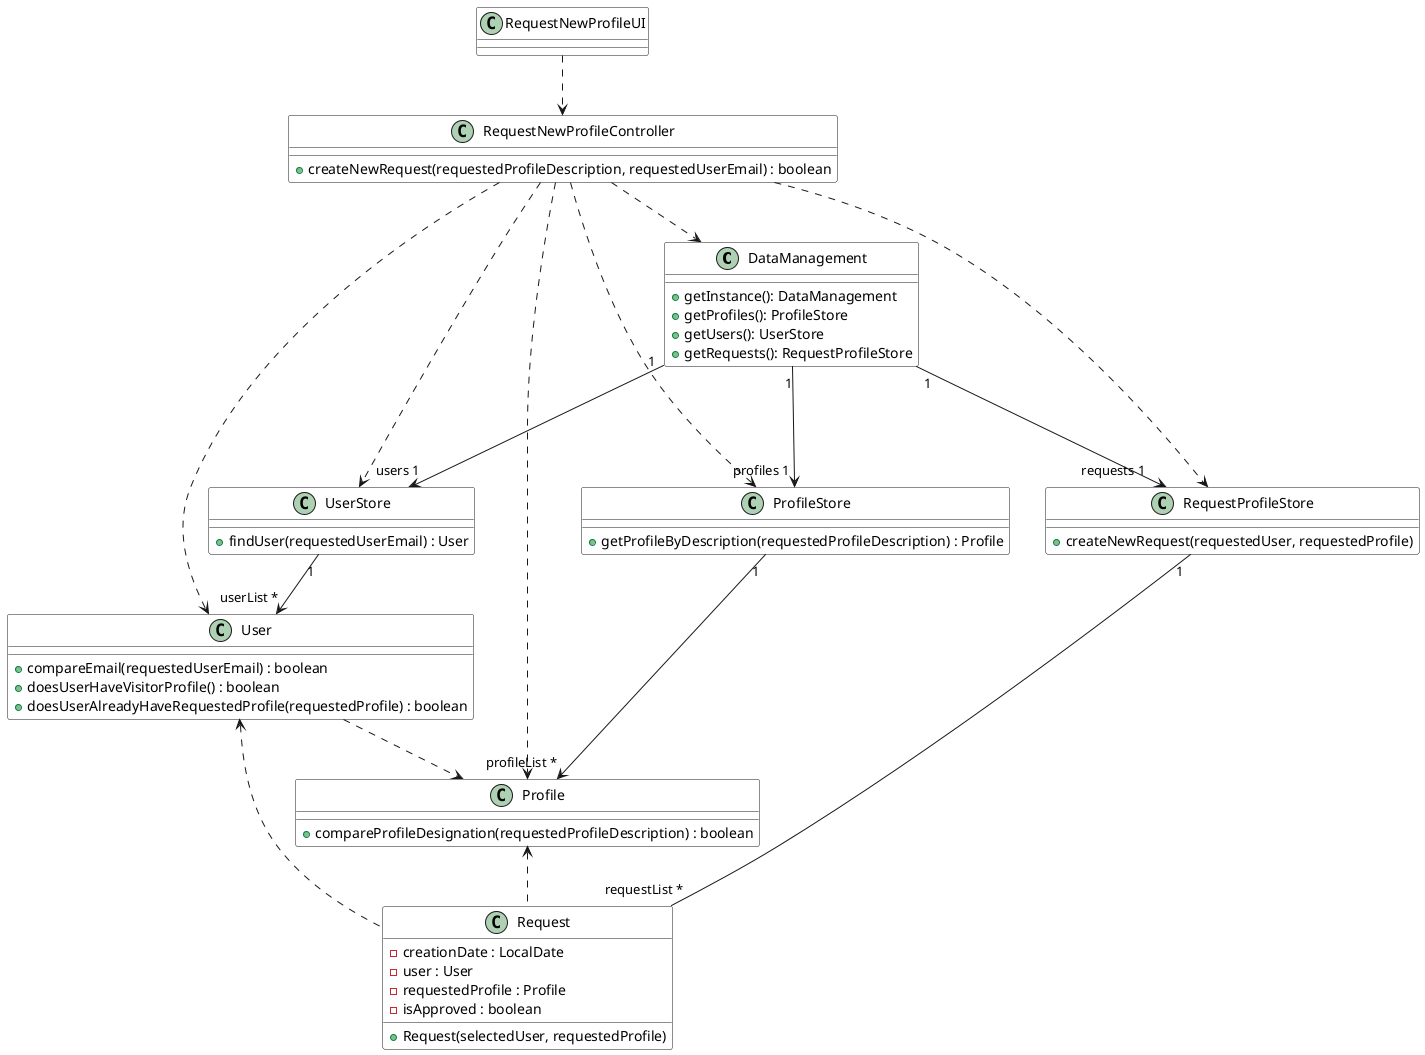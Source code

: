 @startuml
class DataManagement #FFFFFF {
	+getInstance(): DataManagement
	+getProfiles(): ProfileStore
	+getUsers(): UserStore
	+getRequests(): RequestProfileStore
}

class RequestProfileStore #FFFFFF {
+createNewRequest(requestedUser, requestedProfile)
}

class ProfileStore #FFFFFF {
+getProfileByDescription(requestedProfileDescription) : Profile
}

class UserStore #FFFFFF {
+findUser(requestedUserEmail) : User
}

class RequestNewProfileUI #FFFFFF
class RequestNewProfileController #FFFFFF {
	+createNewRequest(requestedProfileDescription, requestedUserEmail) : boolean
}

class Request #FFFFFF {
	-creationDate : LocalDate
	-user : User
	-requestedProfile : Profile
	-isApproved : boolean
	+Request(selectedUser, requestedProfile)
}

class User #FFFFFF {
+compareEmail(requestedUserEmail) : boolean
+doesUserHaveVisitorProfile() : boolean
+doesUserAlreadyHaveRequestedProfile(requestedProfile) : boolean
}

class Profile #FFFFFF {
+compareProfileDesignation(requestedProfileDescription) : boolean
}


RequestNewProfileController ..> DataManagement
RequestNewProfileController ..> ProfileStore
RequestNewProfileController ..> UserStore
RequestNewProfileController ..> User
RequestNewProfileController ..> Profile
RequestNewProfileController ..> RequestProfileStore
DataManagement "1" ---> "profiles 1" ProfileStore
DataManagement "1" ---> "users 1" UserStore
DataManagement "1" ---> "requests 1" RequestProfileStore
UserStore "1" --> "userList *" User
ProfileStore "1" --> "profileList *" Profile
Request ..up> User
Request ..up> Profile
User ..> Profile
RequestProfileStore "1" -- "requestList *" Request
RequestNewProfileUI ..> RequestNewProfileController
@enduml